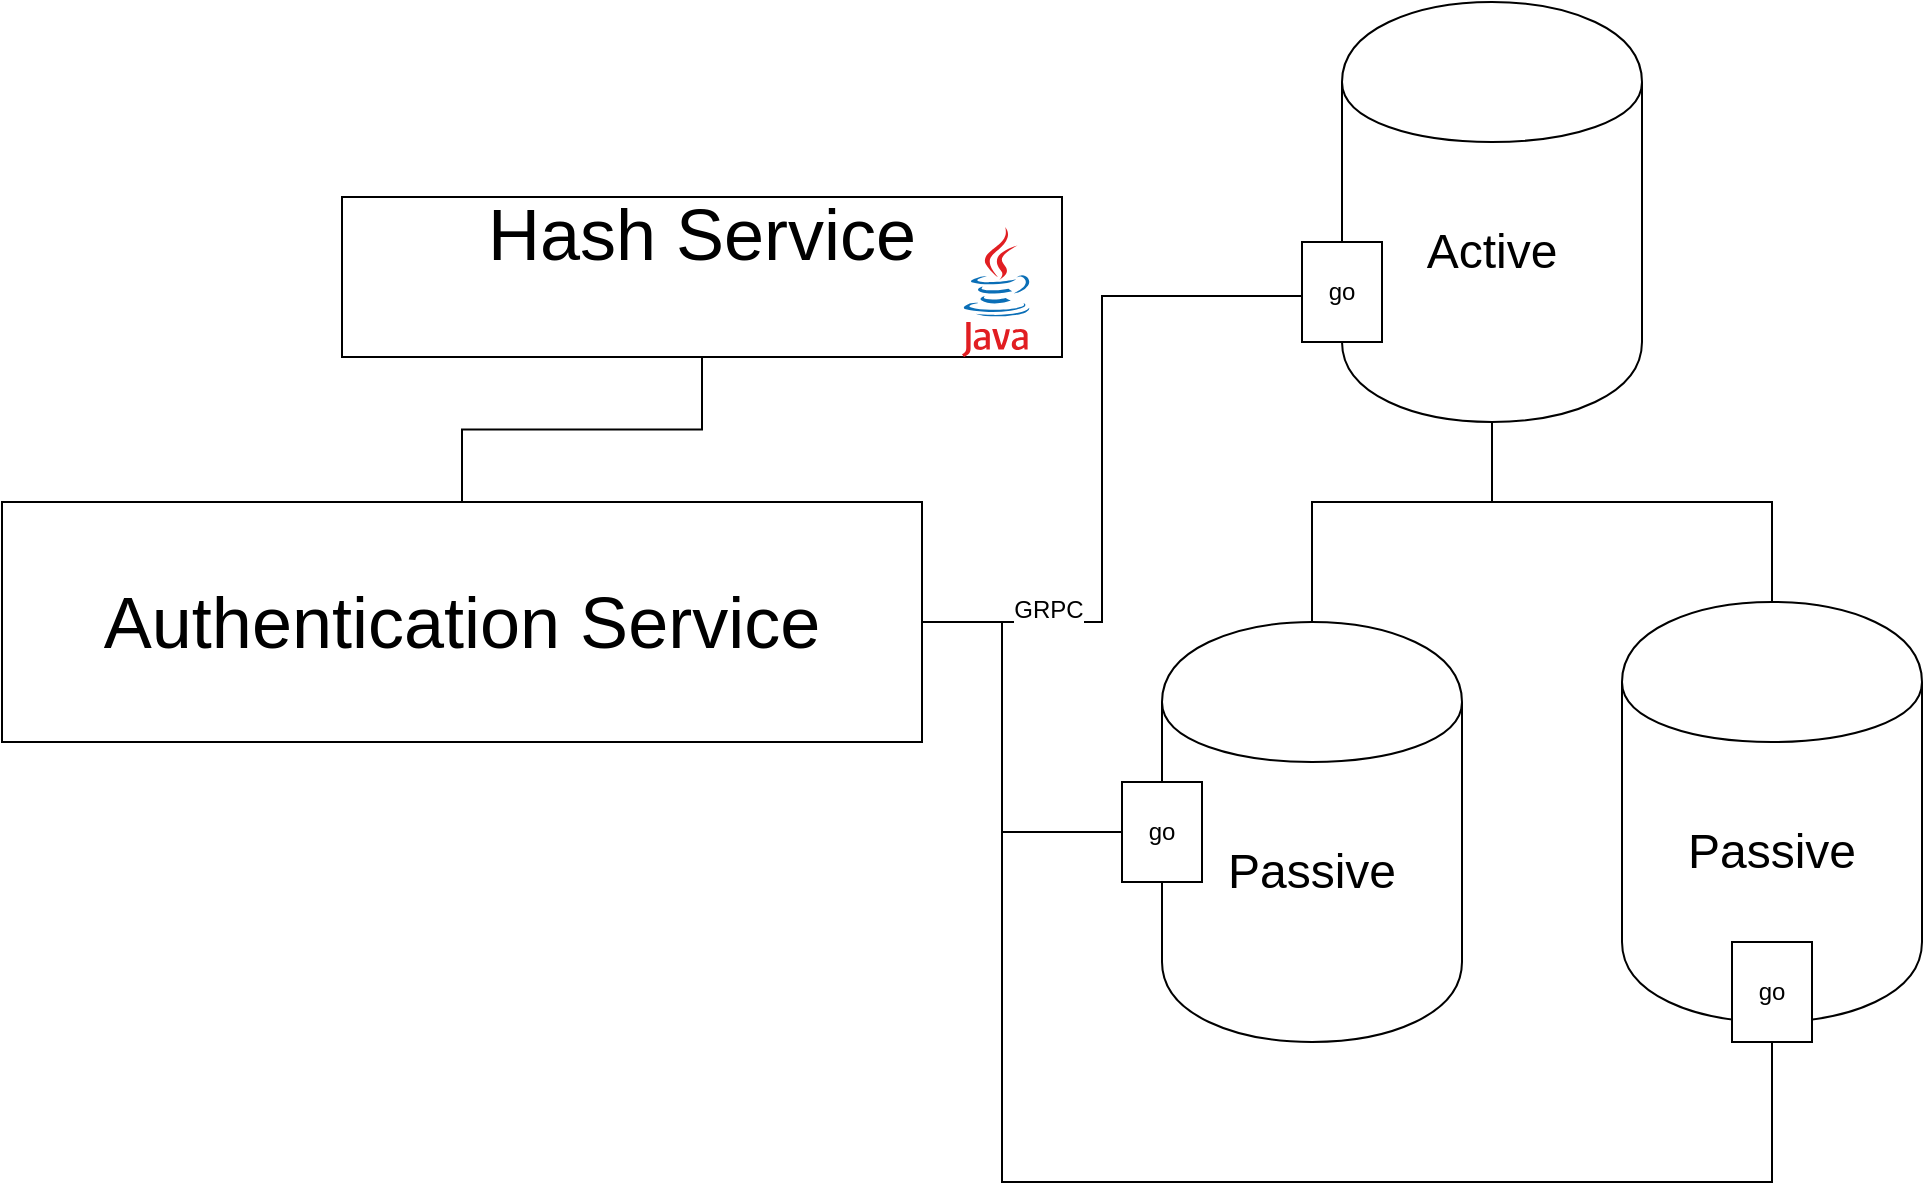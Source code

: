 <mxfile version="13.0.3" type="device"><diagram id="aYZo0fLneZFDEECW6CZX" name="Page-1"><mxGraphModel dx="236" dy="926" grid="1" gridSize="10" guides="1" tooltips="1" connect="1" arrows="1" fold="1" page="1" pageScale="1" pageWidth="850" pageHeight="1100" math="0" shadow="0"><root><mxCell id="0"/><mxCell id="1" parent="0"/><mxCell id="vgOWKO3w_HalQuGVAmEs-3" value="" style="edgeStyle=orthogonalEdgeStyle;rounded=0;orthogonalLoop=1;jettySize=auto;html=1;endArrow=none;endFill=0;startArrow=none;startFill=0;" parent="1" source="vgOWKO3w_HalQuGVAmEs-1" target="vgOWKO3w_HalQuGVAmEs-2" edge="1"><mxGeometry relative="1" as="geometry"><Array as="points"><mxPoint x="2095" y="500"/><mxPoint x="2005" y="500"/></Array></mxGeometry></mxCell><mxCell id="vgOWKO3w_HalQuGVAmEs-1" value="&lt;font style=&quot;font-size: 24px&quot;&gt;Active&lt;/font&gt;" style="shape=cylinder;whiteSpace=wrap;html=1;boundedLbl=1;backgroundOutline=1;" parent="1" vertex="1"><mxGeometry x="2020" y="250" width="150" height="210" as="geometry"/></mxCell><mxCell id="vgOWKO3w_HalQuGVAmEs-2" value="&lt;font style=&quot;font-size: 24px&quot;&gt;Passive&lt;/font&gt;" style="shape=cylinder;whiteSpace=wrap;html=1;boundedLbl=1;backgroundOutline=1;" parent="1" vertex="1"><mxGeometry x="1930" y="560" width="150" height="210" as="geometry"/></mxCell><mxCell id="vgOWKO3w_HalQuGVAmEs-15" style="edgeStyle=orthogonalEdgeStyle;rounded=0;orthogonalLoop=1;jettySize=auto;html=1;startArrow=none;startFill=0;endArrow=none;endFill=0;" parent="1" source="vgOWKO3w_HalQuGVAmEs-13" target="vgOWKO3w_HalQuGVAmEs-1" edge="1"><mxGeometry relative="1" as="geometry"><Array as="points"><mxPoint x="2235" y="500"/><mxPoint x="2095" y="500"/></Array></mxGeometry></mxCell><mxCell id="vgOWKO3w_HalQuGVAmEs-13" value="&lt;font style=&quot;font-size: 24px&quot;&gt;Passive&lt;/font&gt;" style="shape=cylinder;whiteSpace=wrap;html=1;boundedLbl=1;backgroundOutline=1;" parent="1" vertex="1"><mxGeometry x="2160" y="550" width="150" height="210" as="geometry"/></mxCell><mxCell id="vgOWKO3w_HalQuGVAmEs-9" style="edgeStyle=orthogonalEdgeStyle;rounded=0;orthogonalLoop=1;jettySize=auto;html=1;endArrow=none;endFill=0;" parent="1" source="vgOWKO3w_HalQuGVAmEs-7" target="vgOWKO3w_HalQuGVAmEs-8" edge="1"><mxGeometry relative="1" as="geometry"/></mxCell><mxCell id="vgOWKO3w_HalQuGVAmEs-10" style="edgeStyle=orthogonalEdgeStyle;rounded=0;orthogonalLoop=1;jettySize=auto;html=1;entryX=0;entryY=0.7;entryDx=0;entryDy=0;endArrow=none;endFill=0;" parent="1" source="vgOWKO3w_HalQuGVAmEs-7" target="vgOWKO3w_HalQuGVAmEs-1" edge="1"><mxGeometry relative="1" as="geometry"><Array as="points"><mxPoint x="1900" y="560"/><mxPoint x="1900" y="397"/></Array></mxGeometry></mxCell><mxCell id="vgOWKO3w_HalQuGVAmEs-27" value="&lt;div&gt;GRPC&lt;/div&gt;&lt;div&gt;&lt;br&gt;&lt;/div&gt;" style="text;html=1;align=center;verticalAlign=middle;resizable=0;points=[];;labelBackgroundColor=#ffffff;" parent="vgOWKO3w_HalQuGVAmEs-10" vertex="1" connectable="0"><mxGeometry x="-0.662" y="-1" relative="1" as="geometry"><mxPoint as="offset"/></mxGeometry></mxCell><mxCell id="vgOWKO3w_HalQuGVAmEs-11" style="edgeStyle=orthogonalEdgeStyle;rounded=0;orthogonalLoop=1;jettySize=auto;html=1;endArrow=none;endFill=0;" parent="1" source="vgOWKO3w_HalQuGVAmEs-7" target="vgOWKO3w_HalQuGVAmEs-2" edge="1"><mxGeometry relative="1" as="geometry"><Array as="points"><mxPoint x="1850" y="560"/><mxPoint x="1850" y="665"/></Array></mxGeometry></mxCell><mxCell id="vgOWKO3w_HalQuGVAmEs-16" style="edgeStyle=orthogonalEdgeStyle;rounded=0;orthogonalLoop=1;jettySize=auto;html=1;startArrow=none;startFill=0;endArrow=none;endFill=0;" parent="1" source="vgOWKO3w_HalQuGVAmEs-7" target="vgOWKO3w_HalQuGVAmEs-13" edge="1"><mxGeometry relative="1" as="geometry"><Array as="points"><mxPoint x="1850" y="560"/><mxPoint x="1850" y="840"/><mxPoint x="2235" y="840"/></Array></mxGeometry></mxCell><mxCell id="vgOWKO3w_HalQuGVAmEs-7" value="&lt;font style=&quot;font-size: 36px&quot;&gt;Authentication Service&lt;/font&gt;" style="rounded=0;whiteSpace=wrap;html=1;" parent="1" vertex="1"><mxGeometry x="1350" y="500" width="460" height="120" as="geometry"/></mxCell><mxCell id="vgOWKO3w_HalQuGVAmEs-8" value="&lt;div style=&quot;font-size: 36px&quot; align=&quot;center&quot;&gt;&lt;font style=&quot;font-size: 36px&quot;&gt;Hash Service&lt;/font&gt;&lt;/div&gt;&lt;div style=&quot;font-size: 36px&quot; align=&quot;center&quot;&gt;&lt;font style=&quot;font-size: 36px&quot;&gt;&lt;br&gt;&lt;/font&gt;&lt;/div&gt;" style="rounded=0;whiteSpace=wrap;html=1;align=center;" parent="1" vertex="1"><mxGeometry x="1520" y="347.5" width="360" height="80" as="geometry"/></mxCell><mxCell id="vgOWKO3w_HalQuGVAmEs-17" value="go" style="rounded=0;whiteSpace=wrap;html=1;" parent="1" vertex="1"><mxGeometry x="1910" y="640" width="40" height="50" as="geometry"/></mxCell><mxCell id="vgOWKO3w_HalQuGVAmEs-18" value="go" style="rounded=0;whiteSpace=wrap;html=1;" parent="1" vertex="1"><mxGeometry x="2000" y="370" width="40" height="50" as="geometry"/></mxCell><mxCell id="vgOWKO3w_HalQuGVAmEs-19" value="go" style="rounded=0;whiteSpace=wrap;html=1;" parent="1" vertex="1"><mxGeometry x="2215" y="720" width="40" height="50" as="geometry"/></mxCell><mxCell id="vgOWKO3w_HalQuGVAmEs-21" value="" style="dashed=0;outlineConnect=0;html=1;align=center;labelPosition=center;verticalLabelPosition=bottom;verticalAlign=top;shape=mxgraph.weblogos.java" parent="1" vertex="1"><mxGeometry x="1830" y="362.5" width="34.4" height="65" as="geometry"/></mxCell><mxCell id="vgOWKO3w_HalQuGVAmEs-22" value="" style="shape=image;html=1;verticalAlign=top;verticalLabelPosition=bottom;labelBackgroundColor=#ffffff;imageAspect=0;aspect=fixed;image=https://cdn4.iconfinder.com/data/icons/logos-brands-5/24/go-128.png" parent="1" vertex="1"><mxGeometry x="1757" y="560" width="53" height="53" as="geometry"/></mxCell><mxCell id="vgOWKO3w_HalQuGVAmEs-24" value="" style="shape=image;html=1;verticalAlign=top;verticalLabelPosition=bottom;labelBackgroundColor=#ffffff;imageAspect=0;aspect=fixed;image=https://cdn4.iconfinder.com/data/icons/logos-brands-5/24/mysql-128.png" parent="1" vertex="1"><mxGeometry x="2082" y="503.5" width="78" height="78" as="geometry"/></mxCell></root></mxGraphModel></diagram></mxfile>